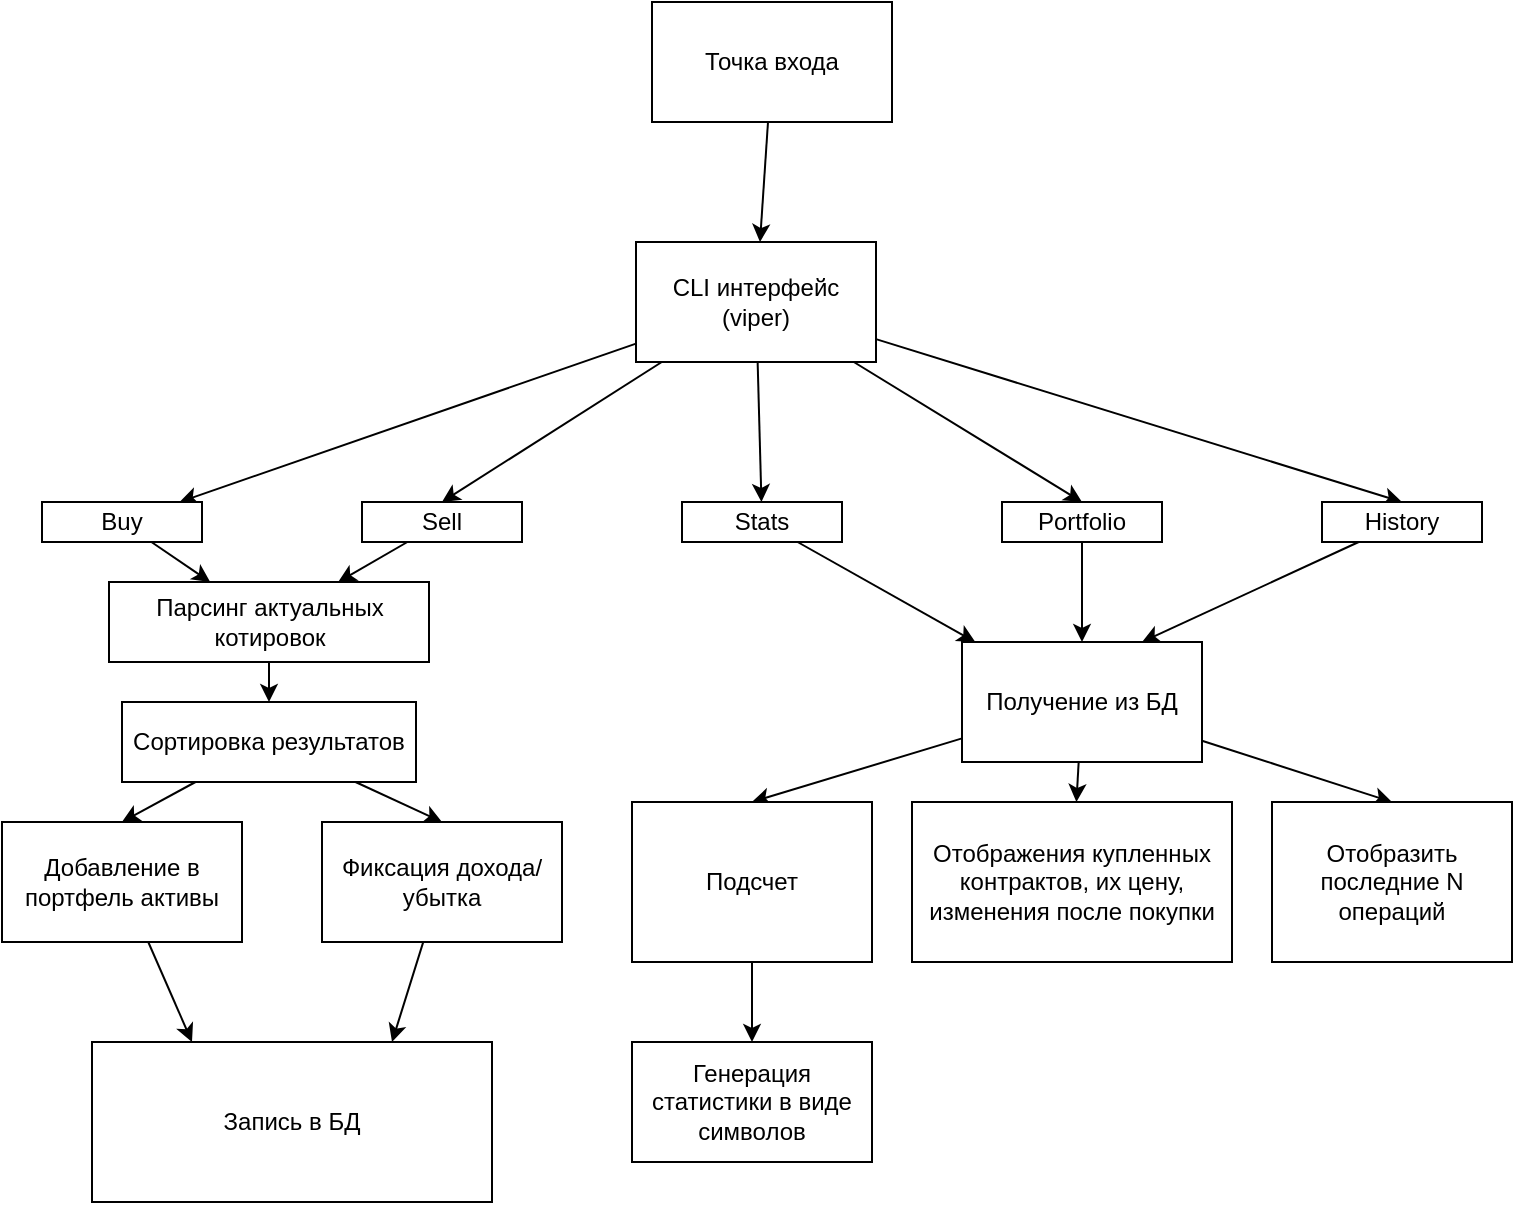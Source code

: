 <mxfile>
    <diagram id="v-R1Ornd7-art1mt2DTd" name="Page-1">
        <mxGraphModel dx="1193" dy="491" grid="1" gridSize="10" guides="1" tooltips="1" connect="1" arrows="1" fold="1" page="1" pageScale="1" pageWidth="850" pageHeight="1100" math="0" shadow="0">
            <root>
                <mxCell id="0"/>
                <mxCell id="1" parent="0"/>
                <mxCell id="13" value="" style="edgeStyle=none;html=1;" parent="1" source="2" target="5" edge="1">
                    <mxGeometry relative="1" as="geometry"/>
                </mxCell>
                <mxCell id="14" value="" style="edgeStyle=none;html=1;" parent="1" source="2" target="7" edge="1">
                    <mxGeometry relative="1" as="geometry"/>
                </mxCell>
                <mxCell id="15" style="edgeStyle=none;html=1;entryX=0.5;entryY=0;entryDx=0;entryDy=0;" parent="1" source="2" target="8" edge="1">
                    <mxGeometry relative="1" as="geometry"/>
                </mxCell>
                <mxCell id="16" style="edgeStyle=none;html=1;entryX=0.5;entryY=0;entryDx=0;entryDy=0;" parent="1" source="2" target="6" edge="1">
                    <mxGeometry relative="1" as="geometry"/>
                </mxCell>
                <mxCell id="17" style="edgeStyle=none;html=1;entryX=0.5;entryY=0;entryDx=0;entryDy=0;" parent="1" source="2" target="9" edge="1">
                    <mxGeometry relative="1" as="geometry"/>
                </mxCell>
                <mxCell id="2" value="CLI интерфейс (viper)" style="whiteSpace=wrap;html=1;" parent="1" vertex="1">
                    <mxGeometry x="365" y="210" width="120" height="60" as="geometry"/>
                </mxCell>
                <mxCell id="58" value="" style="edgeStyle=none;html=1;" edge="1" parent="1" source="5" target="57">
                    <mxGeometry relative="1" as="geometry"/>
                </mxCell>
                <mxCell id="5" value="Buy" style="whiteSpace=wrap;html=1;" parent="1" vertex="1">
                    <mxGeometry x="68" y="340" width="80" height="20" as="geometry"/>
                </mxCell>
                <mxCell id="59" value="" style="edgeStyle=none;html=1;" edge="1" parent="1" source="6" target="57">
                    <mxGeometry relative="1" as="geometry"/>
                </mxCell>
                <mxCell id="6" value="Sell" style="whiteSpace=wrap;html=1;" parent="1" vertex="1">
                    <mxGeometry x="228" y="340" width="80" height="20" as="geometry"/>
                </mxCell>
                <mxCell id="35" value="" style="edgeStyle=none;html=1;" parent="1" source="7" target="34" edge="1">
                    <mxGeometry relative="1" as="geometry"/>
                </mxCell>
                <mxCell id="7" value="Stats" style="whiteSpace=wrap;html=1;" parent="1" vertex="1">
                    <mxGeometry x="388" y="340" width="80" height="20" as="geometry"/>
                </mxCell>
                <mxCell id="36" value="" style="edgeStyle=none;html=1;" parent="1" source="8" target="34" edge="1">
                    <mxGeometry relative="1" as="geometry"/>
                </mxCell>
                <mxCell id="8" value="Portfolio" style="whiteSpace=wrap;html=1;" parent="1" vertex="1">
                    <mxGeometry x="548" y="340" width="80" height="20" as="geometry"/>
                </mxCell>
                <mxCell id="37" style="edgeStyle=none;html=1;entryX=0.75;entryY=0;entryDx=0;entryDy=0;" parent="1" source="9" target="34" edge="1">
                    <mxGeometry relative="1" as="geometry"/>
                </mxCell>
                <mxCell id="9" value="History" style="whiteSpace=wrap;html=1;" parent="1" vertex="1">
                    <mxGeometry x="708" y="340" width="80" height="20" as="geometry"/>
                </mxCell>
                <mxCell id="26" value="" style="edgeStyle=none;html=1;entryX=0.5;entryY=0;entryDx=0;entryDy=0;" parent="1" source="10" target="19" edge="1">
                    <mxGeometry relative="1" as="geometry"/>
                </mxCell>
                <mxCell id="29" value="" style="edgeStyle=none;html=1;entryX=0.5;entryY=0;entryDx=0;entryDy=0;" parent="1" source="10" target="27" edge="1">
                    <mxGeometry relative="1" as="geometry"/>
                </mxCell>
                <mxCell id="10" value="Сортировка результатов" style="whiteSpace=wrap;html=1;" parent="1" vertex="1">
                    <mxGeometry x="108" y="440" width="147" height="40" as="geometry"/>
                </mxCell>
                <mxCell id="23" value="" style="edgeStyle=none;html=1;entryX=0.25;entryY=0;entryDx=0;entryDy=0;" parent="1" source="19" target="22" edge="1">
                    <mxGeometry relative="1" as="geometry"/>
                </mxCell>
                <mxCell id="19" value="Добавление в портфель активы" style="whiteSpace=wrap;html=1;" parent="1" vertex="1">
                    <mxGeometry x="48" y="500" width="120" height="60" as="geometry"/>
                </mxCell>
                <mxCell id="22" value="Запись в БД" style="whiteSpace=wrap;html=1;" parent="1" vertex="1">
                    <mxGeometry x="93" y="610" width="200" height="80" as="geometry"/>
                </mxCell>
                <mxCell id="31" style="edgeStyle=none;html=1;entryX=0.75;entryY=0;entryDx=0;entryDy=0;" parent="1" source="27" target="22" edge="1">
                    <mxGeometry relative="1" as="geometry"/>
                </mxCell>
                <mxCell id="27" value="Фиксация дохода/убытка" style="whiteSpace=wrap;html=1;" parent="1" vertex="1">
                    <mxGeometry x="208" y="500" width="120" height="60" as="geometry"/>
                </mxCell>
                <mxCell id="44" value="" style="edgeStyle=none;html=1;entryX=0.5;entryY=0;entryDx=0;entryDy=0;" parent="1" source="34" target="43" edge="1">
                    <mxGeometry relative="1" as="geometry"/>
                </mxCell>
                <mxCell id="45" style="edgeStyle=none;html=1;entryX=0.5;entryY=0;entryDx=0;entryDy=0;" parent="1" source="34" target="38" edge="1">
                    <mxGeometry relative="1" as="geometry"/>
                </mxCell>
                <mxCell id="46" style="edgeStyle=none;html=1;" parent="1" source="34" target="41" edge="1">
                    <mxGeometry relative="1" as="geometry"/>
                </mxCell>
                <mxCell id="34" value="Получение из БД" style="whiteSpace=wrap;html=1;" parent="1" vertex="1">
                    <mxGeometry x="528" y="410" width="120" height="60" as="geometry"/>
                </mxCell>
                <mxCell id="50" value="" style="edgeStyle=none;html=1;" parent="1" source="38" target="49" edge="1">
                    <mxGeometry relative="1" as="geometry"/>
                </mxCell>
                <mxCell id="38" value="Подсчет" style="whiteSpace=wrap;html=1;" parent="1" vertex="1">
                    <mxGeometry x="363" y="490" width="120" height="80" as="geometry"/>
                </mxCell>
                <mxCell id="41" value="Отображения купленных контрактов, их цену, изменения после покупки" style="whiteSpace=wrap;html=1;" parent="1" vertex="1">
                    <mxGeometry x="503" y="490" width="160" height="80" as="geometry"/>
                </mxCell>
                <mxCell id="43" value="Отобразить последние N операций" style="whiteSpace=wrap;html=1;" parent="1" vertex="1">
                    <mxGeometry x="683" y="490" width="120" height="80" as="geometry"/>
                </mxCell>
                <mxCell id="49" value="Генерация статистики в виде символов" style="whiteSpace=wrap;html=1;" parent="1" vertex="1">
                    <mxGeometry x="363" y="610" width="120" height="60" as="geometry"/>
                </mxCell>
                <mxCell id="52" value="" style="edgeStyle=none;html=1;" parent="1" source="51" target="2" edge="1">
                    <mxGeometry relative="1" as="geometry"/>
                </mxCell>
                <mxCell id="51" value="Точка входа" style="whiteSpace=wrap;html=1;" parent="1" vertex="1">
                    <mxGeometry x="373" y="90" width="120" height="60" as="geometry"/>
                </mxCell>
                <mxCell id="60" value="" style="edgeStyle=none;html=1;entryX=0.5;entryY=0;entryDx=0;entryDy=0;" edge="1" parent="1" source="57" target="10">
                    <mxGeometry relative="1" as="geometry"/>
                </mxCell>
                <mxCell id="57" value="Парсинг актуальных котировок" style="whiteSpace=wrap;html=1;" vertex="1" parent="1">
                    <mxGeometry x="101.5" y="380" width="160" height="40" as="geometry"/>
                </mxCell>
            </root>
        </mxGraphModel>
    </diagram>
</mxfile>